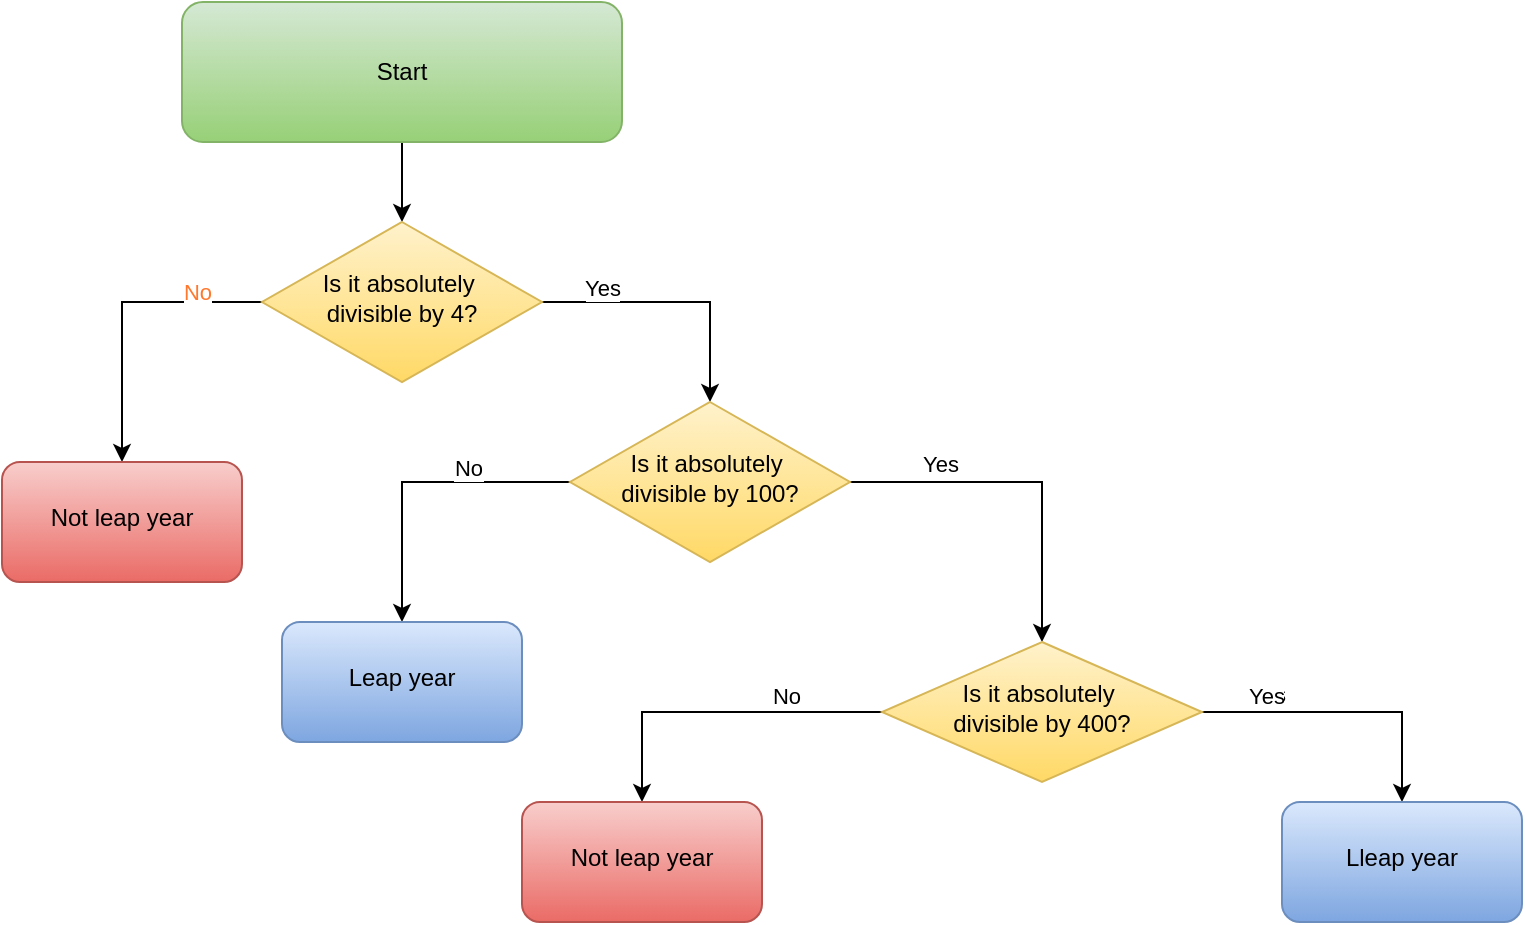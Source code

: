 <mxfile version="26.0.16">
  <diagram id="C5RBs43oDa-KdzZeNtuy" name="Page-1">
    <mxGraphModel dx="1607" dy="496" grid="1" gridSize="10" guides="1" tooltips="1" connect="1" arrows="1" fold="1" page="1" pageScale="1" pageWidth="827" pageHeight="1169" math="0" shadow="0">
      <root>
        <mxCell id="WIyWlLk6GJQsqaUBKTNV-0" />
        <mxCell id="WIyWlLk6GJQsqaUBKTNV-1" parent="WIyWlLk6GJQsqaUBKTNV-0" />
        <mxCell id="iR-G3rLpoy6mbtt5U2tv-4" value="" style="edgeStyle=orthogonalEdgeStyle;rounded=0;orthogonalLoop=1;jettySize=auto;html=1;" edge="1" parent="WIyWlLk6GJQsqaUBKTNV-1" source="WIyWlLk6GJQsqaUBKTNV-6" target="iR-G3rLpoy6mbtt5U2tv-3">
          <mxGeometry relative="1" as="geometry" />
        </mxCell>
        <mxCell id="iR-G3rLpoy6mbtt5U2tv-39" value="Yes" style="edgeLabel;html=1;align=center;verticalAlign=middle;resizable=0;points=[];" vertex="1" connectable="0" parent="iR-G3rLpoy6mbtt5U2tv-4">
          <mxGeometry x="-0.562" y="7" relative="1" as="geometry">
            <mxPoint as="offset" />
          </mxGeometry>
        </mxCell>
        <mxCell id="iR-G3rLpoy6mbtt5U2tv-7" value="" style="edgeStyle=orthogonalEdgeStyle;rounded=0;orthogonalLoop=1;jettySize=auto;html=1;" edge="1" parent="WIyWlLk6GJQsqaUBKTNV-1" source="iR-G3rLpoy6mbtt5U2tv-0" target="WIyWlLk6GJQsqaUBKTNV-6">
          <mxGeometry relative="1" as="geometry" />
        </mxCell>
        <mxCell id="iR-G3rLpoy6mbtt5U2tv-0" value="Start" style="rounded=1;whiteSpace=wrap;html=1;fillColor=#d5e8d4;strokeColor=#82b366;gradientColor=#97d077;" vertex="1" parent="WIyWlLk6GJQsqaUBKTNV-1">
          <mxGeometry x="80" y="10" width="220" height="70" as="geometry" />
        </mxCell>
        <mxCell id="iR-G3rLpoy6mbtt5U2tv-13" value="" style="edgeStyle=orthogonalEdgeStyle;rounded=0;orthogonalLoop=1;jettySize=auto;html=1;" edge="1" parent="WIyWlLk6GJQsqaUBKTNV-1" source="iR-G3rLpoy6mbtt5U2tv-3" target="iR-G3rLpoy6mbtt5U2tv-12">
          <mxGeometry relative="1" as="geometry" />
        </mxCell>
        <mxCell id="iR-G3rLpoy6mbtt5U2tv-37" value="Yes" style="edgeLabel;html=1;align=center;verticalAlign=middle;resizable=0;points=[];" vertex="1" connectable="0" parent="iR-G3rLpoy6mbtt5U2tv-13">
          <mxGeometry x="-0.486" y="9" relative="1" as="geometry">
            <mxPoint as="offset" />
          </mxGeometry>
        </mxCell>
        <mxCell id="iR-G3rLpoy6mbtt5U2tv-30" value="" style="edgeStyle=orthogonalEdgeStyle;rounded=0;orthogonalLoop=1;jettySize=auto;html=1;" edge="1" parent="WIyWlLk6GJQsqaUBKTNV-1" source="iR-G3rLpoy6mbtt5U2tv-3" target="iR-G3rLpoy6mbtt5U2tv-29">
          <mxGeometry relative="1" as="geometry" />
        </mxCell>
        <mxCell id="iR-G3rLpoy6mbtt5U2tv-36" value="No" style="edgeLabel;html=1;align=center;verticalAlign=middle;resizable=0;points=[];" vertex="1" connectable="0" parent="iR-G3rLpoy6mbtt5U2tv-30">
          <mxGeometry x="-0.338" y="-7" relative="1" as="geometry">
            <mxPoint as="offset" />
          </mxGeometry>
        </mxCell>
        <mxCell id="iR-G3rLpoy6mbtt5U2tv-3" value="Is it absolutely&amp;nbsp;&lt;div&gt;divisible by 100?&lt;/div&gt;" style="rhombus;whiteSpace=wrap;html=1;shadow=0;fontFamily=Helvetica;fontSize=12;align=center;strokeWidth=1;spacing=6;spacingTop=-4;fillColor=#fff2cc;strokeColor=#d6b656;gradientColor=#ffd966;" vertex="1" parent="WIyWlLk6GJQsqaUBKTNV-1">
          <mxGeometry x="274" y="210" width="140" height="80" as="geometry" />
        </mxCell>
        <mxCell id="iR-G3rLpoy6mbtt5U2tv-32" value="" style="edgeStyle=orthogonalEdgeStyle;rounded=0;orthogonalLoop=1;jettySize=auto;html=1;" edge="1" parent="WIyWlLk6GJQsqaUBKTNV-1" source="WIyWlLk6GJQsqaUBKTNV-6" target="iR-G3rLpoy6mbtt5U2tv-31">
          <mxGeometry relative="1" as="geometry" />
        </mxCell>
        <mxCell id="iR-G3rLpoy6mbtt5U2tv-40" value="No" style="edgeLabel;html=1;align=center;verticalAlign=middle;resizable=0;points=[];fontColor=#FF782E;whiteSpace=wrap;" vertex="1" connectable="0" parent="iR-G3rLpoy6mbtt5U2tv-32">
          <mxGeometry x="-0.476" y="-5" relative="1" as="geometry">
            <mxPoint x="7" as="offset" />
          </mxGeometry>
        </mxCell>
        <mxCell id="WIyWlLk6GJQsqaUBKTNV-6" value="Is it absolutely&amp;nbsp;&lt;div&gt;divisible by 4?&lt;/div&gt;" style="rhombus;whiteSpace=wrap;html=1;shadow=0;fontFamily=Helvetica;fontSize=12;align=center;strokeWidth=1;spacing=6;spacingTop=-4;fillColor=#fff2cc;strokeColor=#d6b656;gradientColor=#ffd966;" parent="WIyWlLk6GJQsqaUBKTNV-1" vertex="1">
          <mxGeometry x="120" y="120" width="140" height="80" as="geometry" />
        </mxCell>
        <mxCell id="iR-G3rLpoy6mbtt5U2tv-17" value="" style="edgeStyle=orthogonalEdgeStyle;rounded=0;orthogonalLoop=1;jettySize=auto;html=1;" edge="1" parent="WIyWlLk6GJQsqaUBKTNV-1" source="iR-G3rLpoy6mbtt5U2tv-12" target="iR-G3rLpoy6mbtt5U2tv-16">
          <mxGeometry relative="1" as="geometry" />
        </mxCell>
        <mxCell id="iR-G3rLpoy6mbtt5U2tv-28" value="yes" style="edgeLabel;html=1;align=center;verticalAlign=middle;resizable=0;points=[];" vertex="1" connectable="0" parent="iR-G3rLpoy6mbtt5U2tv-17">
          <mxGeometry x="-0.622" y="9" relative="1" as="geometry">
            <mxPoint x="5" as="offset" />
          </mxGeometry>
        </mxCell>
        <mxCell id="iR-G3rLpoy6mbtt5U2tv-35" value="Yes" style="edgeLabel;html=1;align=center;verticalAlign=middle;resizable=0;points=[];" vertex="1" connectable="0" parent="iR-G3rLpoy6mbtt5U2tv-17">
          <mxGeometry x="-0.556" y="8" relative="1" as="geometry">
            <mxPoint as="offset" />
          </mxGeometry>
        </mxCell>
        <mxCell id="iR-G3rLpoy6mbtt5U2tv-22" value="" style="edgeStyle=orthogonalEdgeStyle;rounded=0;orthogonalLoop=1;jettySize=auto;html=1;" edge="1" parent="WIyWlLk6GJQsqaUBKTNV-1" source="iR-G3rLpoy6mbtt5U2tv-12" target="iR-G3rLpoy6mbtt5U2tv-21">
          <mxGeometry relative="1" as="geometry" />
        </mxCell>
        <mxCell id="iR-G3rLpoy6mbtt5U2tv-34" value="No" style="edgeLabel;html=1;align=center;verticalAlign=middle;resizable=0;points=[];" vertex="1" connectable="0" parent="iR-G3rLpoy6mbtt5U2tv-22">
          <mxGeometry x="-0.311" y="-8" relative="1" as="geometry">
            <mxPoint x="9" as="offset" />
          </mxGeometry>
        </mxCell>
        <mxCell id="iR-G3rLpoy6mbtt5U2tv-12" value="Is it absolutely&amp;nbsp;&lt;div&gt;divisible by 400?&lt;/div&gt;" style="rhombus;whiteSpace=wrap;html=1;shadow=0;fontFamily=Helvetica;fontSize=12;align=center;strokeWidth=1;spacing=6;spacingTop=-4;fillColor=#fff2cc;strokeColor=#d6b656;gradientColor=#ffd966;" vertex="1" parent="WIyWlLk6GJQsqaUBKTNV-1">
          <mxGeometry x="430" y="330" width="160" height="70" as="geometry" />
        </mxCell>
        <mxCell id="iR-G3rLpoy6mbtt5U2tv-16" value="Lleap year" style="rounded=1;whiteSpace=wrap;html=1;shadow=0;strokeWidth=1;spacing=6;spacingTop=-4;fillColor=#dae8fc;strokeColor=#6c8ebf;gradientColor=#7ea6e0;" vertex="1" parent="WIyWlLk6GJQsqaUBKTNV-1">
          <mxGeometry x="630" y="410" width="120" height="60" as="geometry" />
        </mxCell>
        <mxCell id="iR-G3rLpoy6mbtt5U2tv-21" value="&lt;span style=&quot;color: rgb(0, 0, 0);&quot;&gt;Not leap year&lt;/span&gt;" style="rounded=1;whiteSpace=wrap;html=1;shadow=0;strokeWidth=1;spacing=6;spacingTop=-4;fillColor=#f8cecc;strokeColor=#b85450;gradientColor=#ea6b66;" vertex="1" parent="WIyWlLk6GJQsqaUBKTNV-1">
          <mxGeometry x="250" y="410" width="120" height="60" as="geometry" />
        </mxCell>
        <mxCell id="iR-G3rLpoy6mbtt5U2tv-29" value="Leap year" style="rounded=1;whiteSpace=wrap;html=1;shadow=0;strokeWidth=1;spacing=6;spacingTop=-4;fillColor=#dae8fc;strokeColor=#6c8ebf;gradientColor=#7ea6e0;" vertex="1" parent="WIyWlLk6GJQsqaUBKTNV-1">
          <mxGeometry x="130" y="320" width="120" height="60" as="geometry" />
        </mxCell>
        <mxCell id="iR-G3rLpoy6mbtt5U2tv-31" value="Not leap year" style="rounded=1;whiteSpace=wrap;html=1;shadow=0;strokeWidth=1;spacing=6;spacingTop=-4;fillColor=#f8cecc;strokeColor=#b85450;gradientColor=#ea6b66;" vertex="1" parent="WIyWlLk6GJQsqaUBKTNV-1">
          <mxGeometry x="-10" y="240" width="120" height="60" as="geometry" />
        </mxCell>
      </root>
    </mxGraphModel>
  </diagram>
</mxfile>
